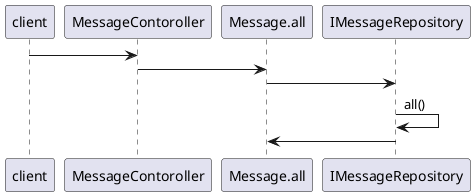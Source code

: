 @startuml
client -> MessageContoroller
MessageContoroller -> Message.all
Message.all -> IMessageRepository
IMessageRepository -> IMessageRepository:all()
IMessageRepository -> Message.all
@enduml